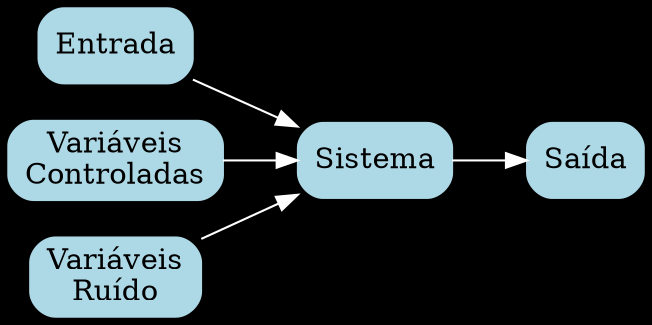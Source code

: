 digraph G {
  bgcolor=black;
  rankdir="LR";
  node [shape=box, style="filled, rounded", color=lightblue];
  edge [color=white, fontcolor=white];
  "Entrada" -> "Sistema";
  "Sistema" -> "Saída";
  "Variáveis\nControladas" -> "Sistema";
  "Variáveis\nRuído" -> "Sistema";
  }